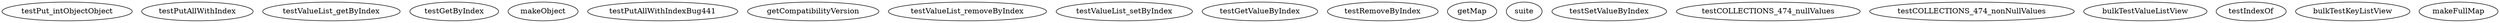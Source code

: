 digraph G {
testPut_intObjectObject;
testPutAllWithIndex;
testValueList_getByIndex;
testGetByIndex;
makeObject;
testPutAllWithIndexBug441;
getCompatibilityVersion;
testValueList_removeByIndex;
testValueList_setByIndex;
testGetValueByIndex;
testRemoveByIndex;
getMap;
suite;
testSetValueByIndex;
testCOLLECTIONS_474_nullValues;
testCOLLECTIONS_474_nonNullValues;
bulkTestValueListView;
testIndexOf;
bulkTestKeyListView;
makeFullMap;
}